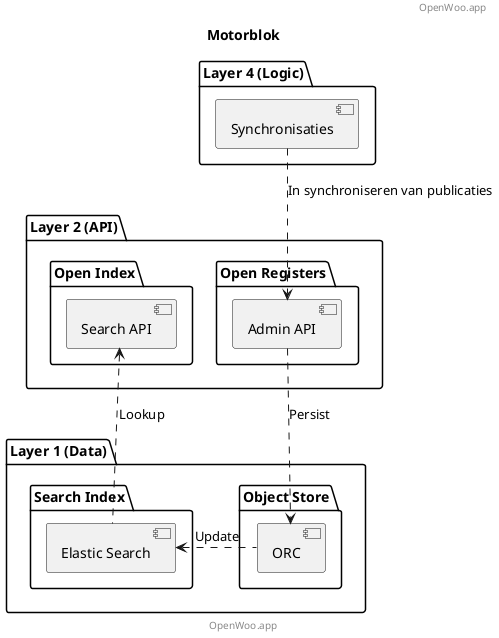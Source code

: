 @startuml
title Motorblok
footer: OpenWoo.app
header: OpenWoo.app

package "Layer 4 (Logic)" as layer4 {
 [Synchronisaties] as service
}

package "Layer 2 (API)" as layer2 {

package "Open Index" {
 [Search API] as SearchAPI
}
package "Open Registers" {
 [Admin API] as ObjectsAPI
}
}

package "Layer 1 (Data)" {

package "Search Index" {
 [Elastic Search] as search
}

package "Object Store" {
 [ORC] as db
}
}

db .left.> search: Update
ObjectsAPI .down.> db: Persist
SearchAPI <.down. search: Lookup
service .down.> ObjectsAPI: In synchroniseren van publicaties

@enduml